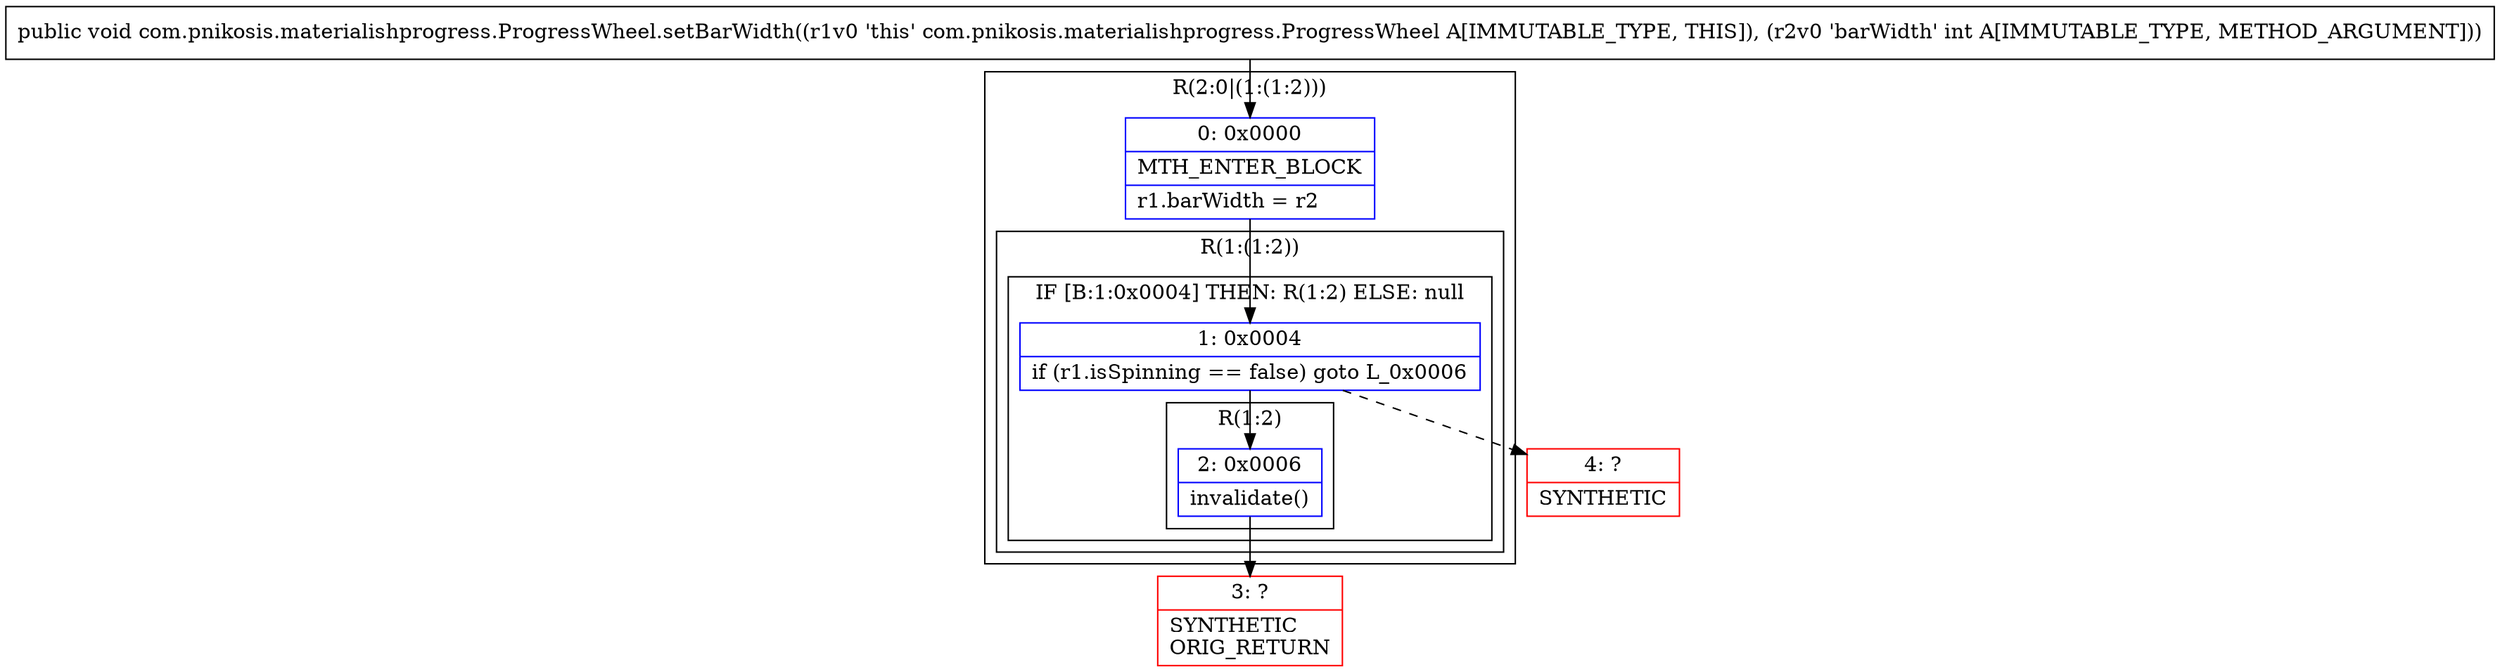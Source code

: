 digraph "CFG forcom.pnikosis.materialishprogress.ProgressWheel.setBarWidth(I)V" {
subgraph cluster_Region_1819061087 {
label = "R(2:0|(1:(1:2)))";
node [shape=record,color=blue];
Node_0 [shape=record,label="{0\:\ 0x0000|MTH_ENTER_BLOCK\l|r1.barWidth = r2\l}"];
subgraph cluster_Region_344935396 {
label = "R(1:(1:2))";
node [shape=record,color=blue];
subgraph cluster_IfRegion_89366749 {
label = "IF [B:1:0x0004] THEN: R(1:2) ELSE: null";
node [shape=record,color=blue];
Node_1 [shape=record,label="{1\:\ 0x0004|if (r1.isSpinning == false) goto L_0x0006\l}"];
subgraph cluster_Region_1158363462 {
label = "R(1:2)";
node [shape=record,color=blue];
Node_2 [shape=record,label="{2\:\ 0x0006|invalidate()\l}"];
}
}
}
}
Node_3 [shape=record,color=red,label="{3\:\ ?|SYNTHETIC\lORIG_RETURN\l}"];
Node_4 [shape=record,color=red,label="{4\:\ ?|SYNTHETIC\l}"];
MethodNode[shape=record,label="{public void com.pnikosis.materialishprogress.ProgressWheel.setBarWidth((r1v0 'this' com.pnikosis.materialishprogress.ProgressWheel A[IMMUTABLE_TYPE, THIS]), (r2v0 'barWidth' int A[IMMUTABLE_TYPE, METHOD_ARGUMENT])) }"];
MethodNode -> Node_0;
Node_0 -> Node_1;
Node_1 -> Node_2;
Node_1 -> Node_4[style=dashed];
Node_2 -> Node_3;
}

